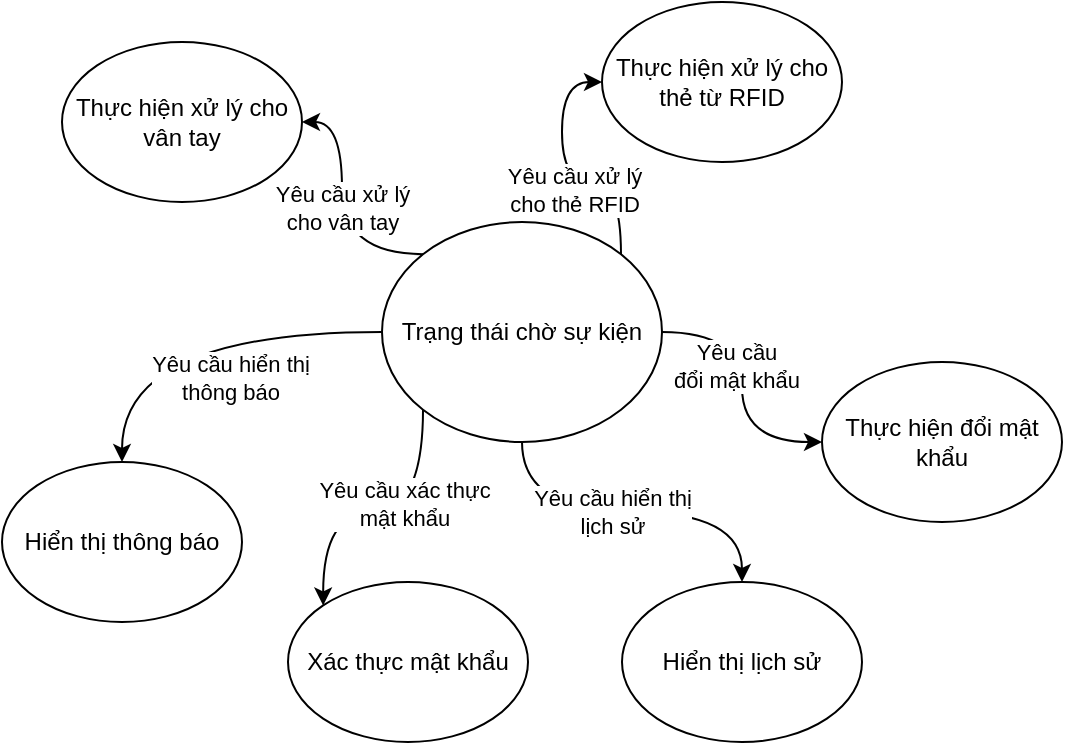 <mxfile version="22.1.16" type="device">
  <diagram name="Page-1" id="2ttAd0w8bgXDNELtkY3b">
    <mxGraphModel dx="848" dy="563" grid="1" gridSize="10" guides="1" tooltips="1" connect="1" arrows="1" fold="1" page="1" pageScale="1" pageWidth="827" pageHeight="1169" math="0" shadow="0">
      <root>
        <mxCell id="0" />
        <mxCell id="1" parent="0" />
        <mxCell id="CXHsgk9U0QXkuvH_X_pk-25" style="edgeStyle=orthogonalEdgeStyle;curved=1;rounded=0;orthogonalLoop=1;jettySize=auto;html=1;exitX=0;exitY=0.5;exitDx=0;exitDy=0;entryX=0.5;entryY=0;entryDx=0;entryDy=0;" edge="1" parent="1" source="CXHsgk9U0QXkuvH_X_pk-17" target="CXHsgk9U0QXkuvH_X_pk-18">
          <mxGeometry relative="1" as="geometry" />
        </mxCell>
        <mxCell id="CXHsgk9U0QXkuvH_X_pk-27" value="Yêu cầu hiển thị &lt;br&gt;thông báo" style="edgeLabel;html=1;align=center;verticalAlign=middle;resizable=0;points=[];" vertex="1" connectable="0" parent="CXHsgk9U0QXkuvH_X_pk-25">
          <mxGeometry x="-0.221" y="23" relative="1" as="geometry">
            <mxPoint as="offset" />
          </mxGeometry>
        </mxCell>
        <mxCell id="CXHsgk9U0QXkuvH_X_pk-30" value="Yêu cầu xử lý&lt;br&gt;cho vân tay" style="edgeStyle=orthogonalEdgeStyle;curved=1;rounded=0;orthogonalLoop=1;jettySize=auto;html=1;exitX=0;exitY=0;exitDx=0;exitDy=0;entryX=1;entryY=0.5;entryDx=0;entryDy=0;" edge="1" parent="1" source="CXHsgk9U0QXkuvH_X_pk-17" target="CXHsgk9U0QXkuvH_X_pk-28">
          <mxGeometry x="0.002" relative="1" as="geometry">
            <mxPoint as="offset" />
          </mxGeometry>
        </mxCell>
        <mxCell id="CXHsgk9U0QXkuvH_X_pk-32" style="edgeStyle=orthogonalEdgeStyle;curved=1;rounded=0;orthogonalLoop=1;jettySize=auto;html=1;exitX=1;exitY=0;exitDx=0;exitDy=0;entryX=0;entryY=0.5;entryDx=0;entryDy=0;" edge="1" parent="1" source="CXHsgk9U0QXkuvH_X_pk-17" target="CXHsgk9U0QXkuvH_X_pk-31">
          <mxGeometry relative="1" as="geometry" />
        </mxCell>
        <mxCell id="CXHsgk9U0QXkuvH_X_pk-33" value="Yêu cầu xử lý &lt;br&gt;cho thẻ RFID" style="edgeLabel;html=1;align=center;verticalAlign=middle;resizable=0;points=[];" vertex="1" connectable="0" parent="CXHsgk9U0QXkuvH_X_pk-32">
          <mxGeometry x="-0.121" y="4" relative="1" as="geometry">
            <mxPoint as="offset" />
          </mxGeometry>
        </mxCell>
        <mxCell id="CXHsgk9U0QXkuvH_X_pk-35" style="edgeStyle=orthogonalEdgeStyle;curved=1;rounded=0;orthogonalLoop=1;jettySize=auto;html=1;exitX=1;exitY=0.5;exitDx=0;exitDy=0;entryX=0;entryY=0.5;entryDx=0;entryDy=0;" edge="1" parent="1" source="CXHsgk9U0QXkuvH_X_pk-17" target="CXHsgk9U0QXkuvH_X_pk-34">
          <mxGeometry relative="1" as="geometry" />
        </mxCell>
        <mxCell id="CXHsgk9U0QXkuvH_X_pk-36" value="Yêu cầu &lt;br&gt;đổi mật khẩu" style="edgeLabel;html=1;align=center;verticalAlign=middle;resizable=0;points=[];" vertex="1" connectable="0" parent="CXHsgk9U0QXkuvH_X_pk-35">
          <mxGeometry x="-0.164" y="-3" relative="1" as="geometry">
            <mxPoint as="offset" />
          </mxGeometry>
        </mxCell>
        <mxCell id="CXHsgk9U0QXkuvH_X_pk-38" style="edgeStyle=orthogonalEdgeStyle;curved=1;rounded=0;orthogonalLoop=1;jettySize=auto;html=1;exitX=0.5;exitY=1;exitDx=0;exitDy=0;entryX=0.5;entryY=0;entryDx=0;entryDy=0;" edge="1" parent="1" source="CXHsgk9U0QXkuvH_X_pk-17" target="CXHsgk9U0QXkuvH_X_pk-37">
          <mxGeometry relative="1" as="geometry" />
        </mxCell>
        <mxCell id="CXHsgk9U0QXkuvH_X_pk-39" value="Yêu cầu hiển thị&lt;br&gt;lịch sử" style="edgeLabel;html=1;align=center;verticalAlign=middle;resizable=0;points=[];" vertex="1" connectable="0" parent="CXHsgk9U0QXkuvH_X_pk-38">
          <mxGeometry x="-0.118" relative="1" as="geometry">
            <mxPoint as="offset" />
          </mxGeometry>
        </mxCell>
        <mxCell id="CXHsgk9U0QXkuvH_X_pk-41" style="edgeStyle=orthogonalEdgeStyle;curved=1;rounded=0;orthogonalLoop=1;jettySize=auto;html=1;exitX=0;exitY=1;exitDx=0;exitDy=0;entryX=0;entryY=0;entryDx=0;entryDy=0;" edge="1" parent="1" source="CXHsgk9U0QXkuvH_X_pk-17" target="CXHsgk9U0QXkuvH_X_pk-40">
          <mxGeometry relative="1" as="geometry" />
        </mxCell>
        <mxCell id="CXHsgk9U0QXkuvH_X_pk-42" value="Yêu cầu xác thực&lt;br&gt;mật khẩu" style="edgeLabel;html=1;align=center;verticalAlign=middle;resizable=0;points=[];" vertex="1" connectable="0" parent="CXHsgk9U0QXkuvH_X_pk-41">
          <mxGeometry x="-0.175" y="-4" relative="1" as="geometry">
            <mxPoint as="offset" />
          </mxGeometry>
        </mxCell>
        <mxCell id="CXHsgk9U0QXkuvH_X_pk-17" value="Trạng thái chờ sự kiện" style="ellipse;whiteSpace=wrap;html=1;" vertex="1" parent="1">
          <mxGeometry x="340" y="290" width="140" height="110" as="geometry" />
        </mxCell>
        <mxCell id="CXHsgk9U0QXkuvH_X_pk-18" value="Hiển thị thông báo" style="ellipse;whiteSpace=wrap;html=1;" vertex="1" parent="1">
          <mxGeometry x="150" y="410" width="120" height="80" as="geometry" />
        </mxCell>
        <mxCell id="CXHsgk9U0QXkuvH_X_pk-28" value="Thực hiện xử lý cho vân tay" style="ellipse;whiteSpace=wrap;html=1;" vertex="1" parent="1">
          <mxGeometry x="180" y="200" width="120" height="80" as="geometry" />
        </mxCell>
        <mxCell id="CXHsgk9U0QXkuvH_X_pk-31" value="Thực hiện xử lý cho thẻ từ RFID" style="ellipse;whiteSpace=wrap;html=1;" vertex="1" parent="1">
          <mxGeometry x="450" y="180" width="120" height="80" as="geometry" />
        </mxCell>
        <mxCell id="CXHsgk9U0QXkuvH_X_pk-34" value="Thực hiện đổi mật khẩu" style="ellipse;whiteSpace=wrap;html=1;" vertex="1" parent="1">
          <mxGeometry x="560" y="360" width="120" height="80" as="geometry" />
        </mxCell>
        <mxCell id="CXHsgk9U0QXkuvH_X_pk-37" value="Hiển thị lịch sử" style="ellipse;whiteSpace=wrap;html=1;" vertex="1" parent="1">
          <mxGeometry x="460" y="470" width="120" height="80" as="geometry" />
        </mxCell>
        <mxCell id="CXHsgk9U0QXkuvH_X_pk-40" value="Xác thực mật khẩu" style="ellipse;whiteSpace=wrap;html=1;" vertex="1" parent="1">
          <mxGeometry x="293" y="470" width="120" height="80" as="geometry" />
        </mxCell>
      </root>
    </mxGraphModel>
  </diagram>
</mxfile>
